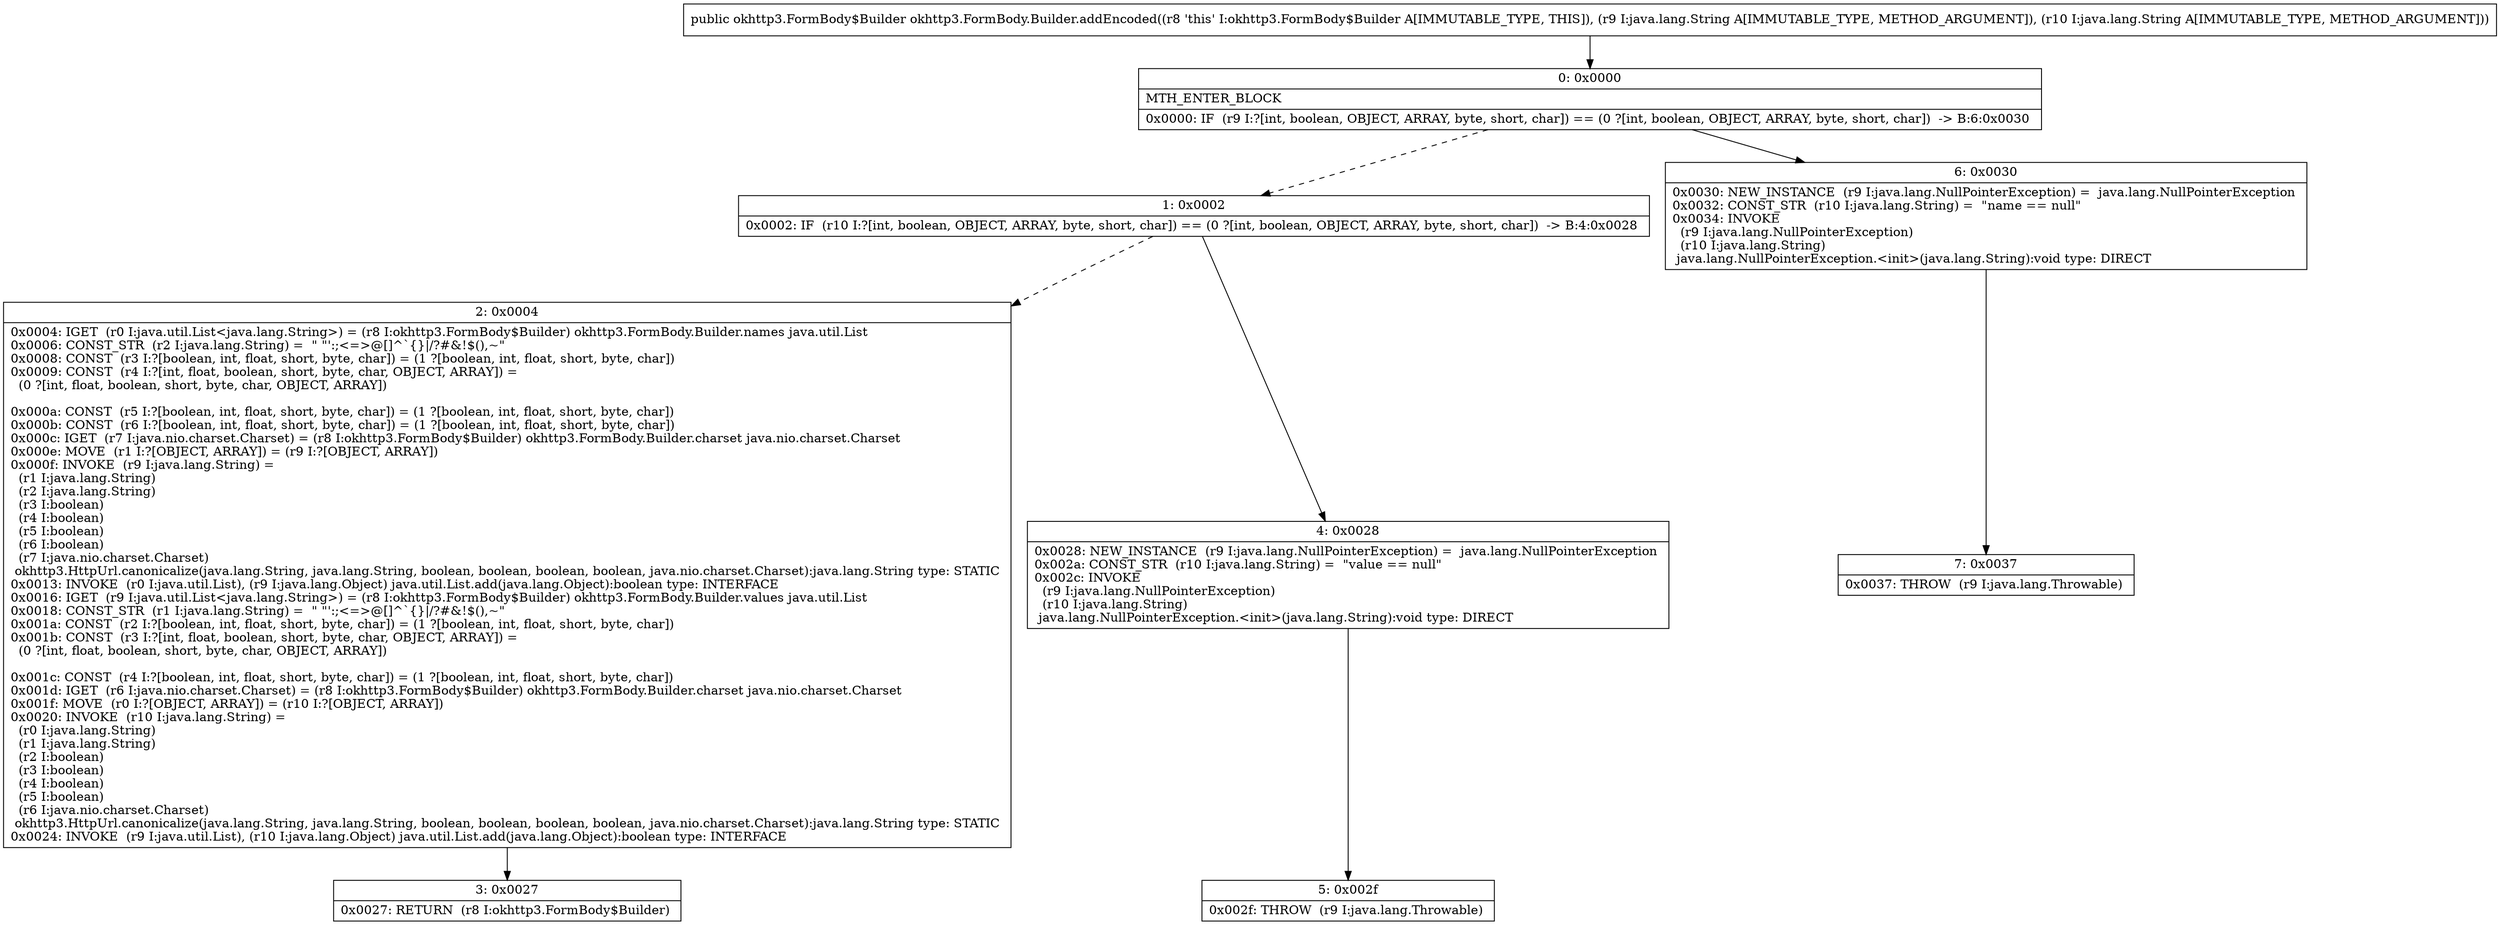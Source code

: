 digraph "CFG forokhttp3.FormBody.Builder.addEncoded(Ljava\/lang\/String;Ljava\/lang\/String;)Lokhttp3\/FormBody$Builder;" {
Node_0 [shape=record,label="{0\:\ 0x0000|MTH_ENTER_BLOCK\l|0x0000: IF  (r9 I:?[int, boolean, OBJECT, ARRAY, byte, short, char]) == (0 ?[int, boolean, OBJECT, ARRAY, byte, short, char])  \-\> B:6:0x0030 \l}"];
Node_1 [shape=record,label="{1\:\ 0x0002|0x0002: IF  (r10 I:?[int, boolean, OBJECT, ARRAY, byte, short, char]) == (0 ?[int, boolean, OBJECT, ARRAY, byte, short, char])  \-\> B:4:0x0028 \l}"];
Node_2 [shape=record,label="{2\:\ 0x0004|0x0004: IGET  (r0 I:java.util.List\<java.lang.String\>) = (r8 I:okhttp3.FormBody$Builder) okhttp3.FormBody.Builder.names java.util.List \l0x0006: CONST_STR  (r2 I:java.lang.String) =  \" \"':;\<=\>@[]^`\{\}\|\/?#&!$(),~\" \l0x0008: CONST  (r3 I:?[boolean, int, float, short, byte, char]) = (1 ?[boolean, int, float, short, byte, char]) \l0x0009: CONST  (r4 I:?[int, float, boolean, short, byte, char, OBJECT, ARRAY]) = \l  (0 ?[int, float, boolean, short, byte, char, OBJECT, ARRAY])\l \l0x000a: CONST  (r5 I:?[boolean, int, float, short, byte, char]) = (1 ?[boolean, int, float, short, byte, char]) \l0x000b: CONST  (r6 I:?[boolean, int, float, short, byte, char]) = (1 ?[boolean, int, float, short, byte, char]) \l0x000c: IGET  (r7 I:java.nio.charset.Charset) = (r8 I:okhttp3.FormBody$Builder) okhttp3.FormBody.Builder.charset java.nio.charset.Charset \l0x000e: MOVE  (r1 I:?[OBJECT, ARRAY]) = (r9 I:?[OBJECT, ARRAY]) \l0x000f: INVOKE  (r9 I:java.lang.String) = \l  (r1 I:java.lang.String)\l  (r2 I:java.lang.String)\l  (r3 I:boolean)\l  (r4 I:boolean)\l  (r5 I:boolean)\l  (r6 I:boolean)\l  (r7 I:java.nio.charset.Charset)\l okhttp3.HttpUrl.canonicalize(java.lang.String, java.lang.String, boolean, boolean, boolean, boolean, java.nio.charset.Charset):java.lang.String type: STATIC \l0x0013: INVOKE  (r0 I:java.util.List), (r9 I:java.lang.Object) java.util.List.add(java.lang.Object):boolean type: INTERFACE \l0x0016: IGET  (r9 I:java.util.List\<java.lang.String\>) = (r8 I:okhttp3.FormBody$Builder) okhttp3.FormBody.Builder.values java.util.List \l0x0018: CONST_STR  (r1 I:java.lang.String) =  \" \"':;\<=\>@[]^`\{\}\|\/?#&!$(),~\" \l0x001a: CONST  (r2 I:?[boolean, int, float, short, byte, char]) = (1 ?[boolean, int, float, short, byte, char]) \l0x001b: CONST  (r3 I:?[int, float, boolean, short, byte, char, OBJECT, ARRAY]) = \l  (0 ?[int, float, boolean, short, byte, char, OBJECT, ARRAY])\l \l0x001c: CONST  (r4 I:?[boolean, int, float, short, byte, char]) = (1 ?[boolean, int, float, short, byte, char]) \l0x001d: IGET  (r6 I:java.nio.charset.Charset) = (r8 I:okhttp3.FormBody$Builder) okhttp3.FormBody.Builder.charset java.nio.charset.Charset \l0x001f: MOVE  (r0 I:?[OBJECT, ARRAY]) = (r10 I:?[OBJECT, ARRAY]) \l0x0020: INVOKE  (r10 I:java.lang.String) = \l  (r0 I:java.lang.String)\l  (r1 I:java.lang.String)\l  (r2 I:boolean)\l  (r3 I:boolean)\l  (r4 I:boolean)\l  (r5 I:boolean)\l  (r6 I:java.nio.charset.Charset)\l okhttp3.HttpUrl.canonicalize(java.lang.String, java.lang.String, boolean, boolean, boolean, boolean, java.nio.charset.Charset):java.lang.String type: STATIC \l0x0024: INVOKE  (r9 I:java.util.List), (r10 I:java.lang.Object) java.util.List.add(java.lang.Object):boolean type: INTERFACE \l}"];
Node_3 [shape=record,label="{3\:\ 0x0027|0x0027: RETURN  (r8 I:okhttp3.FormBody$Builder) \l}"];
Node_4 [shape=record,label="{4\:\ 0x0028|0x0028: NEW_INSTANCE  (r9 I:java.lang.NullPointerException) =  java.lang.NullPointerException \l0x002a: CONST_STR  (r10 I:java.lang.String) =  \"value == null\" \l0x002c: INVOKE  \l  (r9 I:java.lang.NullPointerException)\l  (r10 I:java.lang.String)\l java.lang.NullPointerException.\<init\>(java.lang.String):void type: DIRECT \l}"];
Node_5 [shape=record,label="{5\:\ 0x002f|0x002f: THROW  (r9 I:java.lang.Throwable) \l}"];
Node_6 [shape=record,label="{6\:\ 0x0030|0x0030: NEW_INSTANCE  (r9 I:java.lang.NullPointerException) =  java.lang.NullPointerException \l0x0032: CONST_STR  (r10 I:java.lang.String) =  \"name == null\" \l0x0034: INVOKE  \l  (r9 I:java.lang.NullPointerException)\l  (r10 I:java.lang.String)\l java.lang.NullPointerException.\<init\>(java.lang.String):void type: DIRECT \l}"];
Node_7 [shape=record,label="{7\:\ 0x0037|0x0037: THROW  (r9 I:java.lang.Throwable) \l}"];
MethodNode[shape=record,label="{public okhttp3.FormBody$Builder okhttp3.FormBody.Builder.addEncoded((r8 'this' I:okhttp3.FormBody$Builder A[IMMUTABLE_TYPE, THIS]), (r9 I:java.lang.String A[IMMUTABLE_TYPE, METHOD_ARGUMENT]), (r10 I:java.lang.String A[IMMUTABLE_TYPE, METHOD_ARGUMENT])) }"];
MethodNode -> Node_0;
Node_0 -> Node_1[style=dashed];
Node_0 -> Node_6;
Node_1 -> Node_2[style=dashed];
Node_1 -> Node_4;
Node_2 -> Node_3;
Node_4 -> Node_5;
Node_6 -> Node_7;
}

